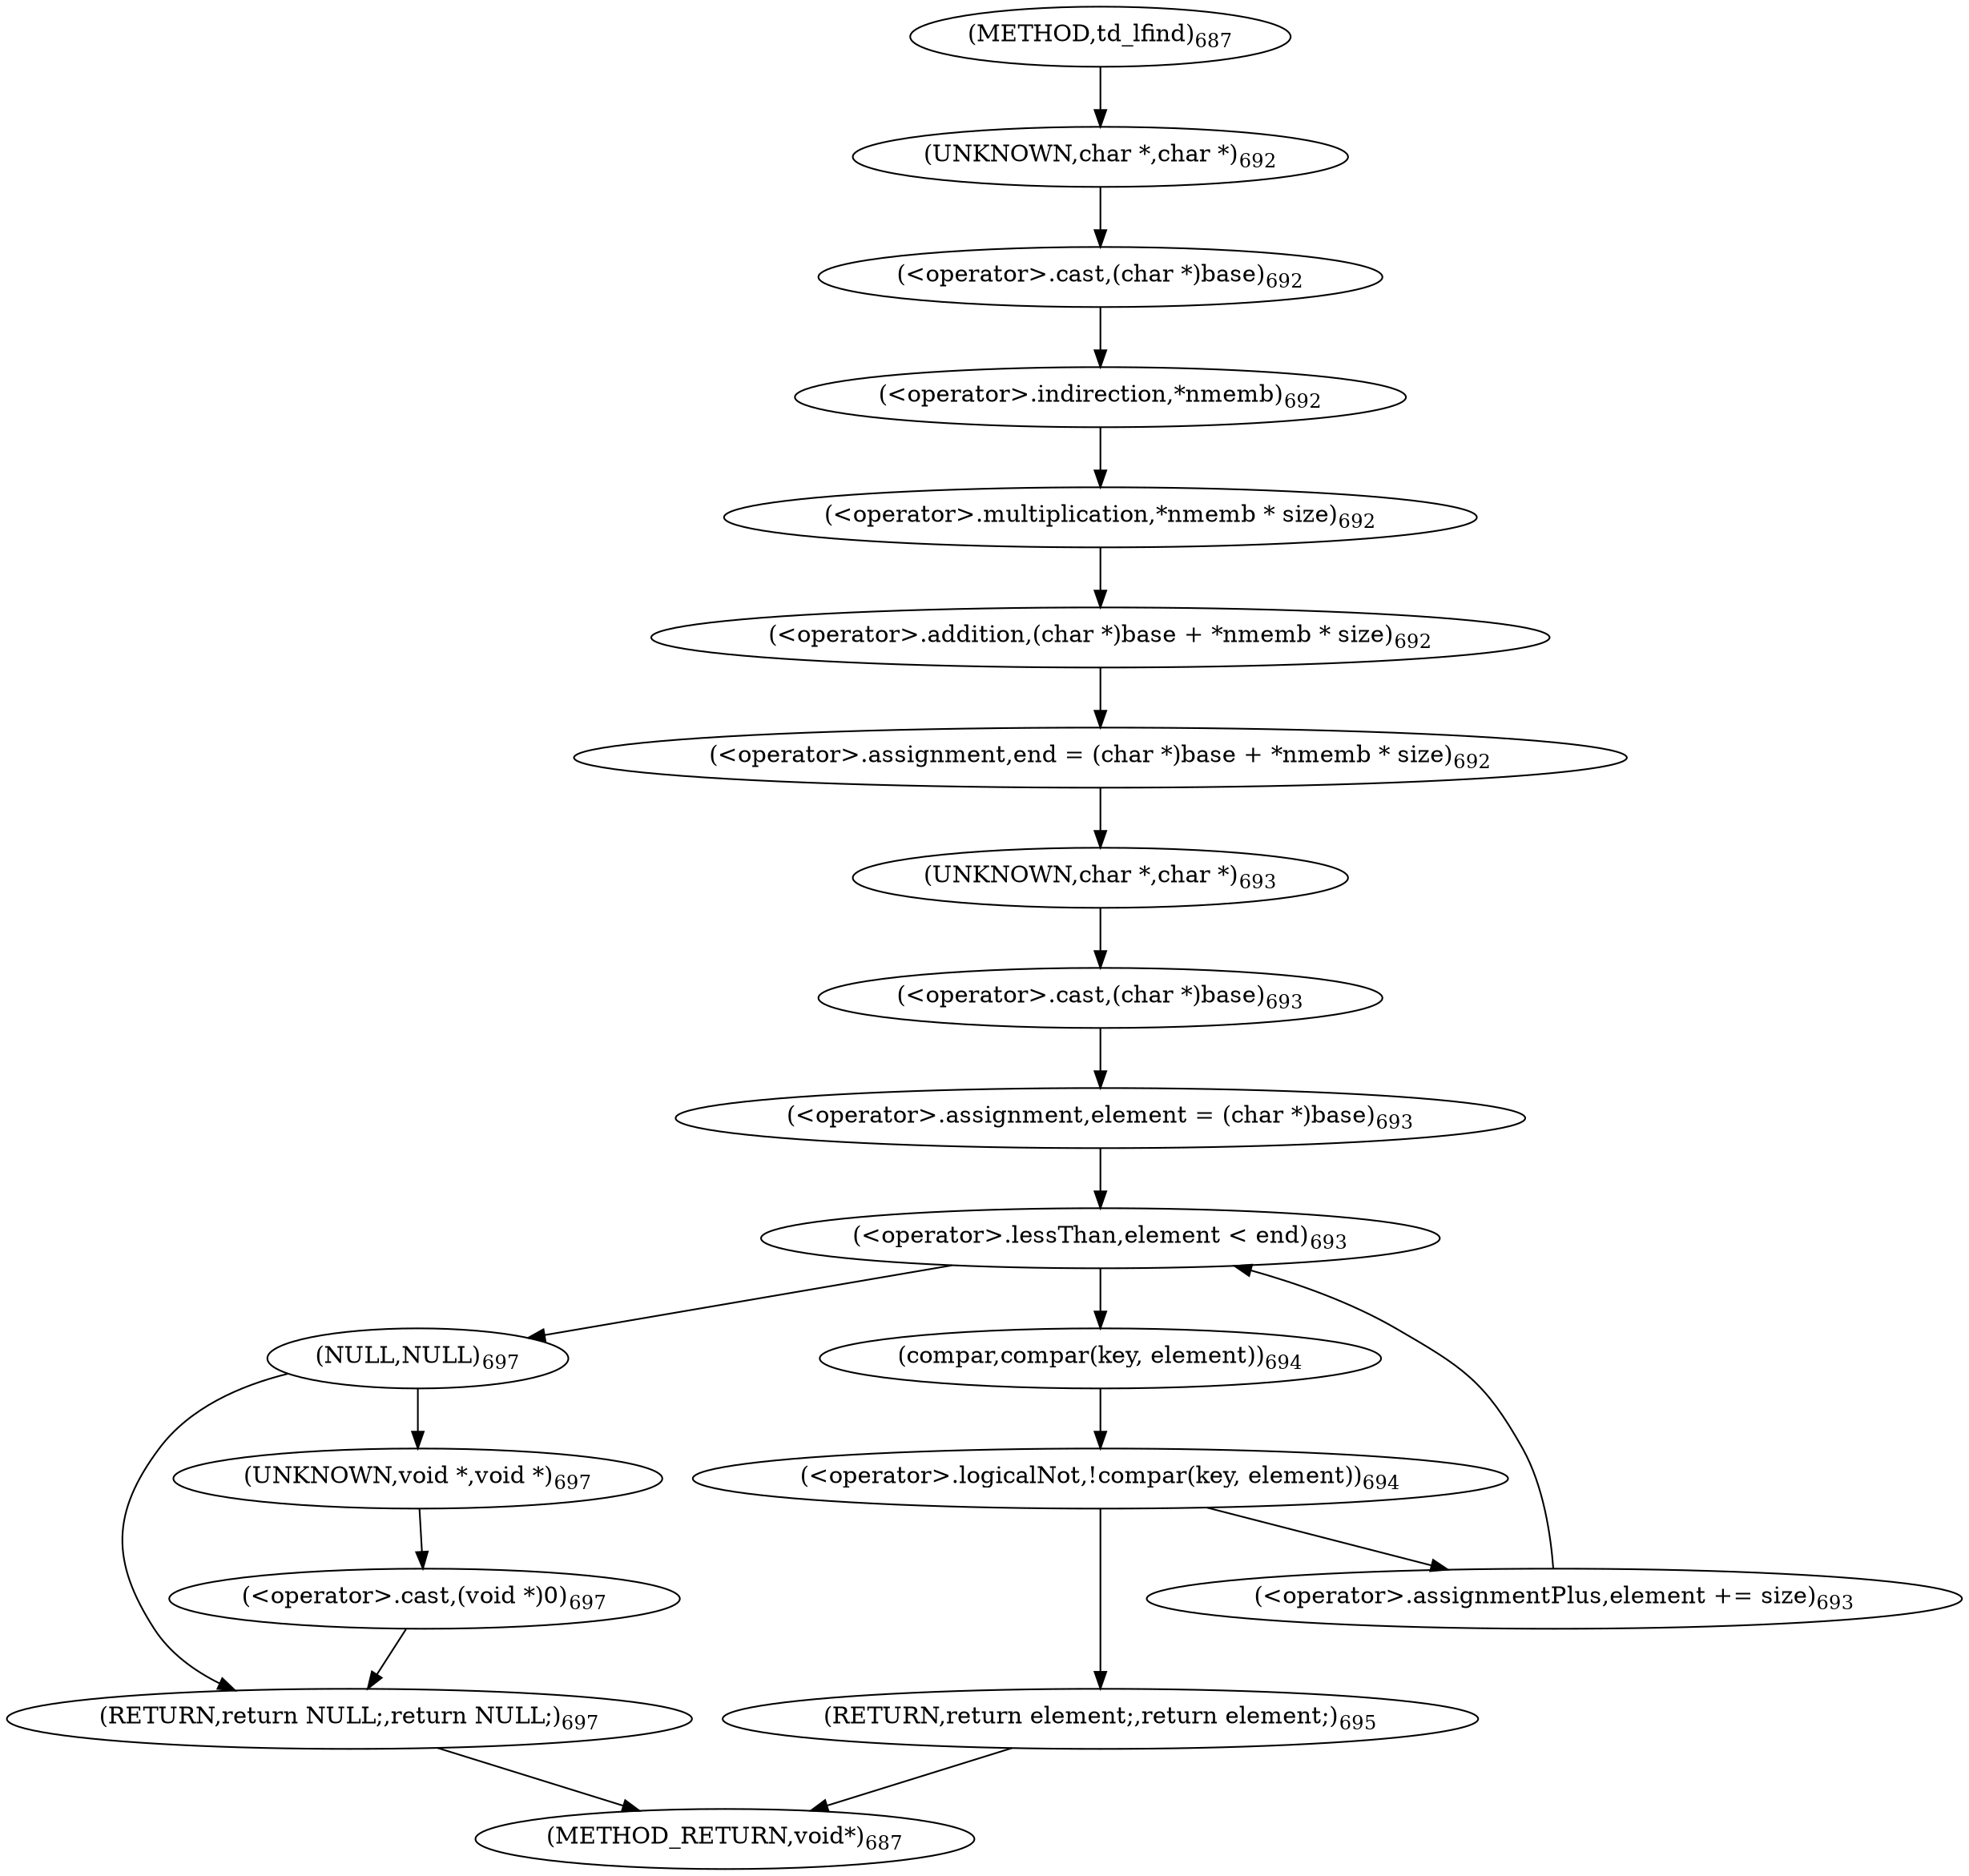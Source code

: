 digraph "td_lfind" {  
"26630" [label = <(&lt;operator&gt;.assignment,end = (char *)base + *nmemb * size)<SUB>692</SUB>> ]
"26661" [label = <(RETURN,return NULL;,return NULL;)<SUB>697</SUB>> ]
"26632" [label = <(&lt;operator&gt;.addition,(char *)base + *nmemb * size)<SUB>692</SUB>> ]
"26647" [label = <(&lt;operator&gt;.lessThan,element &lt; end)<SUB>693</SUB>> ]
"26650" [label = <(&lt;operator&gt;.assignmentPlus,element += size)<SUB>693</SUB>> ]
"26662" [label = <(NULL,NULL)<SUB>697</SUB>> ]
"26633" [label = <(&lt;operator&gt;.cast,(char *)base)<SUB>692</SUB>> ]
"26636" [label = <(&lt;operator&gt;.multiplication,*nmemb * size)<SUB>692</SUB>> ]
"26642" [label = <(&lt;operator&gt;.assignment,element = (char *)base)<SUB>693</SUB>> ]
"26654" [label = <(&lt;operator&gt;.logicalNot,!compar(key, element))<SUB>694</SUB>> ]
"26634" [label = <(UNKNOWN,char *,char *)<SUB>692</SUB>> ]
"26637" [label = <(&lt;operator&gt;.indirection,*nmemb)<SUB>692</SUB>> ]
"26644" [label = <(&lt;operator&gt;.cast,(char *)base)<SUB>693</SUB>> ]
"26655" [label = <(compar,compar(key, element))<SUB>694</SUB>> ]
"26659" [label = <(RETURN,return element;,return element;)<SUB>695</SUB>> ]
"26664" [label = <(&lt;operator&gt;.cast,(void *)0)<SUB>697</SUB>> ]
"26645" [label = <(UNKNOWN,char *,char *)<SUB>693</SUB>> ]
"26665" [label = <(UNKNOWN,void *,void *)<SUB>697</SUB>> ]
"26621" [label = <(METHOD,td_lfind)<SUB>687</SUB>> ]
"26667" [label = <(METHOD_RETURN,void*)<SUB>687</SUB>> ]
  "26630" -> "26645" 
  "26661" -> "26667" 
  "26632" -> "26630" 
  "26647" -> "26662" 
  "26647" -> "26655" 
  "26650" -> "26647" 
  "26662" -> "26665" 
  "26662" -> "26661" 
  "26633" -> "26637" 
  "26636" -> "26632" 
  "26642" -> "26647" 
  "26654" -> "26659" 
  "26654" -> "26650" 
  "26634" -> "26633" 
  "26637" -> "26636" 
  "26644" -> "26642" 
  "26655" -> "26654" 
  "26659" -> "26667" 
  "26664" -> "26661" 
  "26645" -> "26644" 
  "26665" -> "26664" 
  "26621" -> "26634" 
}

